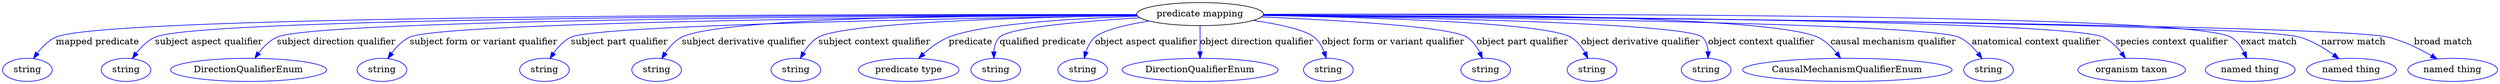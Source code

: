 digraph {
	graph [bb="0,0,3869.9,123"];
	node [label="\N"];
	"predicate mapping"	[height=0.5,
		label="predicate mapping",
		pos="1857.3,105",
		width=2.7261];
	"mapped predicate"	[color=blue,
		height=0.5,
		label=string,
		pos="38.347,18",
		width=1.0652];
	"predicate mapping" -> "mapped predicate"	[color=blue,
		label="mapped predicate",
		lp="147.35,61.5",
		pos="e,47.891,35.803 1759.2,104.25 1397.8,104.88 158.71,104.43 82.347,69 70.827,63.655 61.093,53.693 53.733,44.06",
		style=solid];
	"subject aspect qualifier"	[color=blue,
		height=0.5,
		label=string,
		pos="191.35,18",
		width=1.0652];
	"predicate mapping" -> "subject aspect qualifier"	[color=blue,
		label="subject aspect qualifier",
		lp="319.85,61.5",
		pos="e,201.2,35.804 1759.3,104.02 1419,103.83 305.66,100.77 236.35,69 224.69,63.656 214.75,53.694 207.2,44.061",
		style=solid];
	"subject direction qualifier"	[color=blue,
		height=0.5,
		label=DirectionQualifierEnum,
		pos="381.35,18",
		width=3.358];
	"predicate mapping" -> "subject direction qualifier"	[color=blue,
		label="subject direction qualifier",
		lp="517.35,61.5",
		pos="e,391.23,36.276 1759.2,103.76 1445.8,102.69 485.62,97.142 425.35,69 414,63.703 404.38,53.942 397.06,44.441",
		style=solid];
	"subject form or variant qualifier"	[color=blue,
		height=0.5,
		label=string,
		pos="588.35,18",
		width=1.0652];
	"predicate mapping" -> "subject form or variant qualifier"	[color=blue,
		label="subject form or variant qualifier",
		lp="745.85,61.5",
		pos="e,597.6,35.756 1759.5,103.36 1477.8,101.22 681.91,93.087 631.35,69 619.99,63.593 610.47,53.622 603.29,43.999",
		style=solid];
	"subject part qualifier"	[color=blue,
		height=0.5,
		label=string,
		pos="840.35,18",
		width=1.0652];
	"predicate mapping" -> "subject part qualifier"	[color=blue,
		label="subject part qualifier",
		lp="956.85,61.5",
		pos="e,849,35.705 1759.9,102.66 1520.5,99.088 920.21,88.25 881.35,69 870.41,63.583 861.37,53.749 854.58,44.227",
		style=solid];
	"subject derivative qualifier"	[color=blue,
		height=0.5,
		label=string,
		pos="1014.3,18",
		width=1.0652];
	"predicate mapping" -> "subject derivative qualifier"	[color=blue,
		label="subject derivative qualifier",
		lp="1149.8,61.5",
		pos="e,1022.4,35.654 1759,104.3 1558.2,104.26 1114.5,100.55 1053.3,69 1042.7,63.516 1034.1,53.672 1027.7,44.161",
		style=solid];
	"subject context qualifier"	[color=blue,
		height=0.5,
		label=string,
		pos="1230.3,18",
		width=1.0652];
	"predicate mapping" -> "subject context qualifier"	[color=blue,
		label="subject context qualifier",
		lp="1352.3,61.5",
		pos="e,1237.4,36.037 1759.7,102.84 1602.7,100.3 1307.3,92.432 1265.3,69 1255.6,63.573 1248,54.186 1242.4,45.001",
		style=solid];
	predicate	[color=blue,
		height=0.5,
		label="predicate type",
		pos="1405.3,18",
		width=2.1665];
	"predicate mapping" -> predicate	[color=blue,
		label=predicate,
		lp="1501.3,61.5",
		pos="e,1420.9,36.026 1760.7,101.72 1662.8,98.273 1518.7,89.76 1467.3,69 1452.9,63.163 1439.2,52.78 1428.3,42.983",
		style=solid];
	"qualified predicate"	[color=blue,
		height=0.5,
		label=string,
		pos="1539.3,18",
		width=1.0652];
	"predicate mapping" -> "qualified predicate"	[color=blue,
		label="qualified predicate",
		lp="1613.3,61.5",
		pos="e,1536.9,36.179 1764.3,99.246 1678.4,93.948 1561.8,84.088 1546.3,69 1540.3,63.154 1537.8,54.699 1537.1,46.399",
		style=solid];
	"object aspect qualifier"	[color=blue,
		height=0.5,
		label=string,
		pos="1675.3,18",
		width=1.0652];
	"predicate mapping" -> "object aspect qualifier"	[color=blue,
		label="object aspect qualifier",
		lp="1773.8,61.5",
		pos="e,1677.6,36.235 1778,94.225 1743.2,88.502 1707.4,80.173 1694.3,69 1687.5,63.086 1683.1,54.398 1680.3,45.918",
		style=solid];
	"object direction qualifier"	[color=blue,
		height=0.5,
		label=DirectionQualifierEnum,
		pos="1857.3,18",
		width=3.358];
	"predicate mapping" -> "object direction qualifier"	[color=blue,
		label="object direction qualifier",
		lp="1945.3,61.5",
		pos="e,1857.3,36.175 1857.3,86.799 1857.3,75.163 1857.3,59.548 1857.3,46.237",
		style=solid];
	"object form or variant qualifier"	[color=blue,
		height=0.5,
		label=string,
		pos="2056.3,18",
		width=1.0652];
	"predicate mapping" -> "object form or variant qualifier"	[color=blue,
		label="object form or variant qualifier",
		lp="2156.8,61.5",
		pos="e,2053,36.341 1939.8,95.094 1978.5,89.461 2019.4,80.952 2034.3,69 2041.6,63.202 2046.5,54.541 2049.8,46.05",
		style=solid];
	"object part qualifier"	[color=blue,
		height=0.5,
		label=string,
		pos="2300.3,18",
		width=1.0652];
	"predicate mapping" -> "object part qualifier"	[color=blue,
		label="object part qualifier",
		lp="2357.3,61.5",
		pos="e,2295.2,35.863 1952.9,100.55 2066.7,95.723 2245.1,85.625 2271.3,69 2280.2,63.419 2286.6,54.132 2291.1,45.066",
		style=solid];
	"object derivative qualifier"	[color=blue,
		height=0.5,
		label=string,
		pos="2465.3,18",
		width=1.0652];
	"predicate mapping" -> "object derivative qualifier"	[color=blue,
		label="object derivative qualifier",
		lp="2540.3,61.5",
		pos="e,2458.9,36.006 1955,102.78 2108.3,100.16 2392.2,92.211 2432.3,69 2441.8,63.535 2449.1,54.141 2454.3,44.961",
		style=solid];
	"object context qualifier"	[color=blue,
		height=0.5,
		label=string,
		pos="2642.3,18",
		width=1.0652];
	"predicate mapping" -> "object context qualifier"	[color=blue,
		label="object context qualifier",
		lp="2728.3,61.5",
		pos="e,2645.4,36.327 1955,102.94 2158.6,100.28 2611.8,91.808 2636.3,69 2642.5,63.313 2644.9,54.898 2645.4,46.587",
		style=solid];
	"causal mechanism qualifier"	[color=blue,
		height=0.5,
		label=CausalMechanismQualifierEnum,
		pos="2861.3,18",
		width=4.5135];
	"predicate mapping" -> "causal mechanism qualifier"	[color=blue,
		label="causal mechanism qualifier",
		lp="2932.8,61.5",
		pos="e,2850.8,36.238 1955.8,104.67 2184.6,105.64 2738.9,104.24 2815.3,69 2826.9,63.655 2837,53.886 2844.7,44.392",
		style=solid];
	"anatomical context qualifier"	[color=blue,
		height=0.5,
		label=string,
		pos="3080.3,18",
		width=1.0652];
	"predicate mapping" -> "anatomical context qualifier"	[color=blue,
		label="anatomical context qualifier",
		lp="3154.3,61.5",
		pos="e,3070.2,35.776 1955.4,103.15 2229.3,100.51 2985.7,91.225 3034.3,69 3046.1,63.619 3056.3,53.652 3064,44.025",
		style=solid];
	"species context qualifier"	[color=blue,
		height=0.5,
		label="organism taxon",
		pos="3302.3,18",
		width=2.3109];
	"predicate mapping" -> "species context qualifier"	[color=blue,
		label="species context qualifier",
		lp="3364.8,61.5",
		pos="e,3292.5,36.274 1955.5,103.7 2264.4,102.47 3199.5,96.484 3258.3,69 3269.7,63.7 3279.3,53.939 3286.6,44.438",
		style=solid];
	"exact match"	[color=blue,
		height=0.5,
		label="named thing",
		pos="3486.3,18",
		width=1.9318];
	"predicate mapping" -> "exact match"	[color=blue,
		label="exact match",
		lp="3515.3,61.5",
		pos="e,3481,36.111 1955.5,104.45 2293.3,105.68 3391.4,106.73 3456.3,69 3465.4,63.718 3472.1,54.486 3476.8,45.382",
		style=solid];
	"narrow match"	[color=blue,
		height=0.5,
		label="named thing",
		pos="3643.3,18",
		width=1.9318];
	"predicate mapping" -> "narrow match"	[color=blue,
		label="narrow match",
		lp="3646.3,61.5",
		pos="e,3623.8,35.47 1955.3,103.43 2306.6,101.2 3486.1,92.016 3563.3,69 3582.2,63.371 3601.1,51.98 3615.7,41.491",
		style=solid];
	"broad match"	[color=blue,
		height=0.5,
		label="named thing",
		pos="3800.3,18",
		width=1.9318];
	"predicate mapping" -> "broad match"	[color=blue,
		label="broad match",
		lp="3785.8,61.5",
		pos="e,3776.1,35.01 1955.1,103.34 2324.1,100.69 3615.2,89.96 3700.3,69 3724,63.18 3748.5,51.054 3767.3,40.202",
		style=solid];
}
